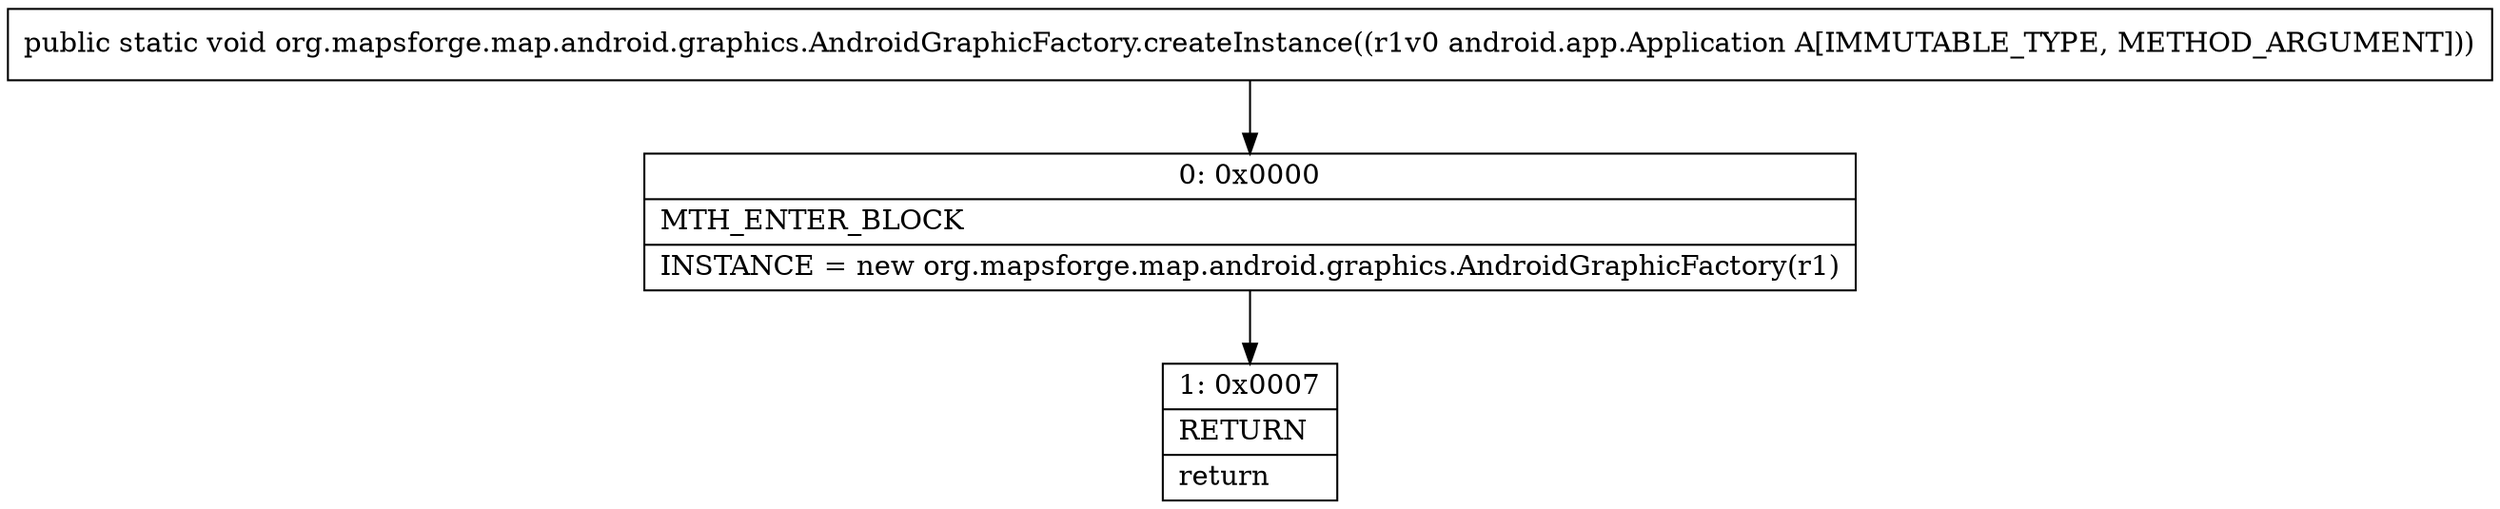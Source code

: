 digraph "CFG fororg.mapsforge.map.android.graphics.AndroidGraphicFactory.createInstance(Landroid\/app\/Application;)V" {
Node_0 [shape=record,label="{0\:\ 0x0000|MTH_ENTER_BLOCK\l|INSTANCE = new org.mapsforge.map.android.graphics.AndroidGraphicFactory(r1)\l}"];
Node_1 [shape=record,label="{1\:\ 0x0007|RETURN\l|return\l}"];
MethodNode[shape=record,label="{public static void org.mapsforge.map.android.graphics.AndroidGraphicFactory.createInstance((r1v0 android.app.Application A[IMMUTABLE_TYPE, METHOD_ARGUMENT])) }"];
MethodNode -> Node_0;
Node_0 -> Node_1;
}

